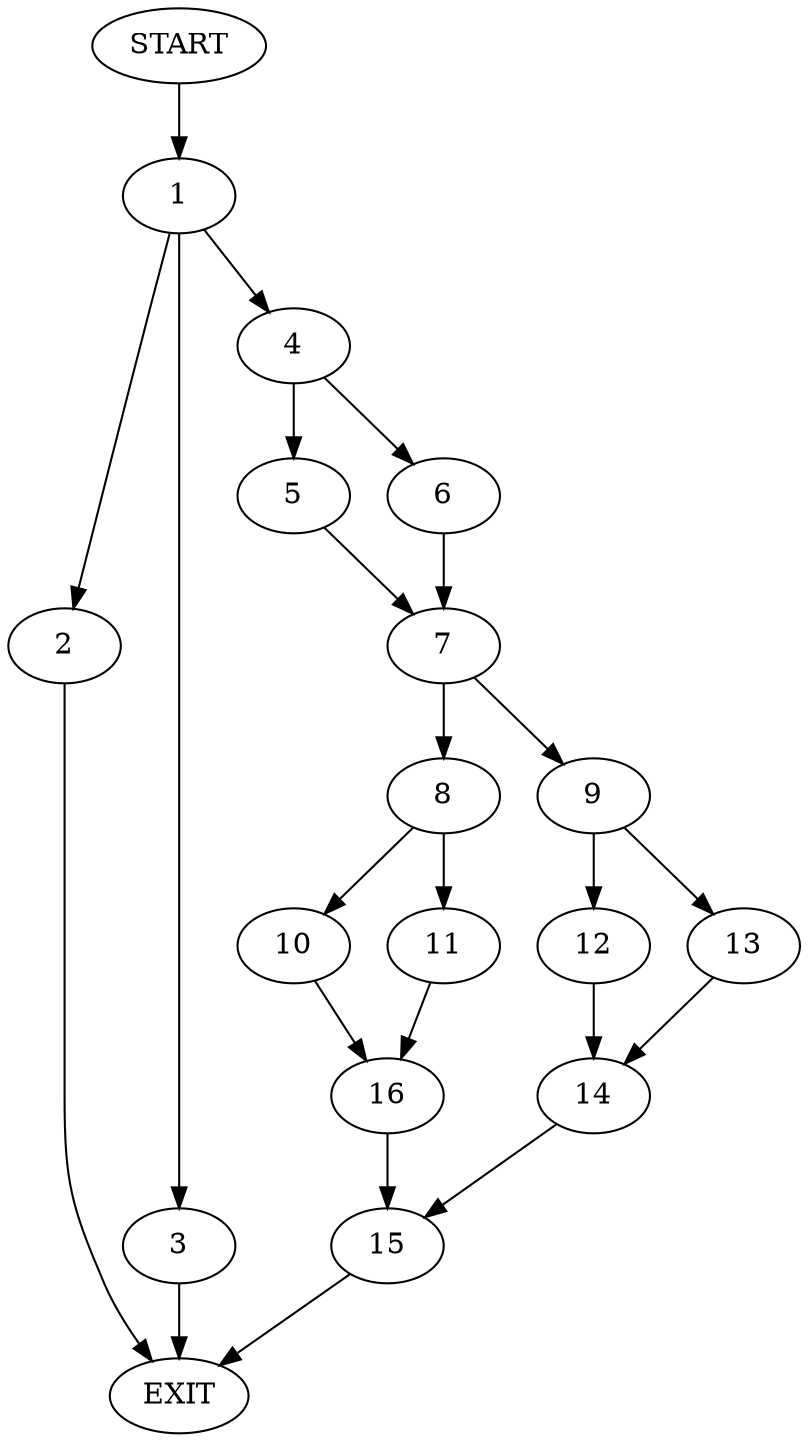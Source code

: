 digraph {
0 [label="START"]
17 [label="EXIT"]
0 -> 1
1 -> 2
1 -> 3
1 -> 4
3 -> 17
4 -> 5
4 -> 6
2 -> 17
5 -> 7
6 -> 7
7 -> 8
7 -> 9
8 -> 10
8 -> 11
9 -> 12
9 -> 13
12 -> 14
13 -> 14
14 -> 15
15 -> 17
10 -> 16
11 -> 16
16 -> 15
}
